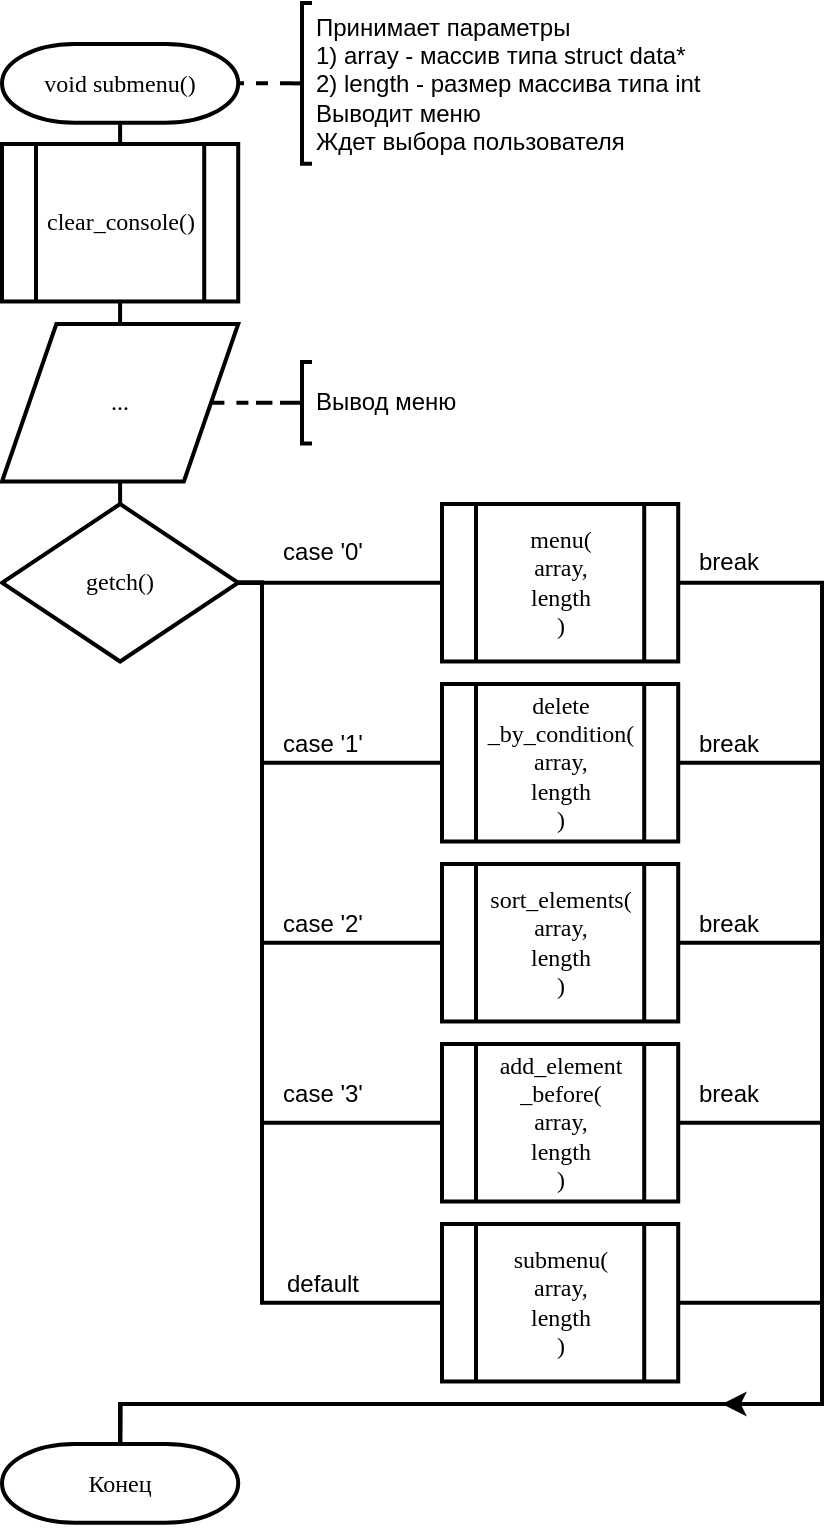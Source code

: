 <mxfile version="13.0.3" type="device"><diagram id="bDGej8qTfPtPQaA0OZpA" name="Страница 1"><mxGraphModel dx="588" dy="341" grid="1" gridSize="10" guides="1" tooltips="1" connect="1" arrows="1" fold="1" page="1" pageScale="1" pageWidth="827" pageHeight="1169" math="0" shadow="0"><root><mxCell id="0"/><mxCell id="1" parent="0"/><mxCell id="V6NfNp4rxbP0ACmZz0kT-3" style="edgeStyle=orthogonalEdgeStyle;rounded=0;orthogonalLoop=1;jettySize=auto;html=1;exitX=0.5;exitY=1;exitDx=0;exitDy=0;exitPerimeter=0;entryX=0.5;entryY=0;entryDx=0;entryDy=0;endArrow=none;endFill=0;strokeWidth=2;" edge="1" parent="1" source="V6NfNp4rxbP0ACmZz0kT-1" target="V6NfNp4rxbP0ACmZz0kT-2"><mxGeometry relative="1" as="geometry"/></mxCell><mxCell id="V6NfNp4rxbP0ACmZz0kT-1" value="void submenu()" style="strokeWidth=2;html=1;shape=mxgraph.flowchart.terminator;whiteSpace=wrap;rounded=0;fontFamily=Times New Roman;" vertex="1" parent="1"><mxGeometry x="40" y="60" width="118.11" height="39.37" as="geometry"/></mxCell><mxCell id="V6NfNp4rxbP0ACmZz0kT-5" style="edgeStyle=orthogonalEdgeStyle;rounded=0;orthogonalLoop=1;jettySize=auto;html=1;exitX=0.5;exitY=1;exitDx=0;exitDy=0;entryX=0.5;entryY=0;entryDx=0;entryDy=0;endArrow=none;endFill=0;strokeWidth=2;" edge="1" parent="1" source="V6NfNp4rxbP0ACmZz0kT-2" target="V6NfNp4rxbP0ACmZz0kT-4"><mxGeometry relative="1" as="geometry"/></mxCell><mxCell id="V6NfNp4rxbP0ACmZz0kT-2" value="clear_console()" style="verticalLabelPosition=middle;verticalAlign=middle;html=1;shape=process;whiteSpace=wrap;rounded=0;size=0.14;arcSize=6;strokeWidth=2;fontFamily=Times New Roman;labelPosition=center;align=center;" vertex="1" parent="1"><mxGeometry x="40" y="110" width="118.11" height="78.74" as="geometry"/></mxCell><mxCell id="V6NfNp4rxbP0ACmZz0kT-4" value="..." style="shape=parallelogram;html=1;strokeWidth=2;perimeter=parallelogramPerimeter;whiteSpace=wrap;rounded=0;arcSize=12;size=0.23;fontFamily=Times New Roman;" vertex="1" parent="1"><mxGeometry x="40" y="200" width="118.11" height="78.74" as="geometry"/></mxCell><mxCell id="V6NfNp4rxbP0ACmZz0kT-15" style="edgeStyle=orthogonalEdgeStyle;rounded=0;orthogonalLoop=1;jettySize=auto;html=1;exitX=1;exitY=0.5;exitDx=0;exitDy=0;exitPerimeter=0;entryX=0;entryY=0.5;entryDx=0;entryDy=0;endArrow=none;endFill=0;strokeWidth=2;" edge="1" parent="1" source="V6NfNp4rxbP0ACmZz0kT-6" target="V6NfNp4rxbP0ACmZz0kT-7"><mxGeometry relative="1" as="geometry"/></mxCell><mxCell id="V6NfNp4rxbP0ACmZz0kT-16" style="edgeStyle=orthogonalEdgeStyle;rounded=0;orthogonalLoop=1;jettySize=auto;html=1;exitX=1;exitY=0.5;exitDx=0;exitDy=0;exitPerimeter=0;entryX=0;entryY=0.5;entryDx=0;entryDy=0;endArrow=none;endFill=0;strokeWidth=2;" edge="1" parent="1" source="V6NfNp4rxbP0ACmZz0kT-6" target="V6NfNp4rxbP0ACmZz0kT-8"><mxGeometry relative="1" as="geometry"><Array as="points"><mxPoint x="170" y="329"/><mxPoint x="170" y="419"/></Array></mxGeometry></mxCell><mxCell id="V6NfNp4rxbP0ACmZz0kT-20" style="edgeStyle=orthogonalEdgeStyle;rounded=0;orthogonalLoop=1;jettySize=auto;html=1;exitX=1;exitY=0.5;exitDx=0;exitDy=0;exitPerimeter=0;entryX=0;entryY=0.5;entryDx=0;entryDy=0;endArrow=none;endFill=0;strokeWidth=2;" edge="1" parent="1" source="V6NfNp4rxbP0ACmZz0kT-6" target="V6NfNp4rxbP0ACmZz0kT-9"><mxGeometry relative="1" as="geometry"><Array as="points"><mxPoint x="170" y="329"/><mxPoint x="170" y="509"/></Array></mxGeometry></mxCell><mxCell id="V6NfNp4rxbP0ACmZz0kT-21" style="edgeStyle=orthogonalEdgeStyle;rounded=0;orthogonalLoop=1;jettySize=auto;html=1;exitX=1;exitY=0.5;exitDx=0;exitDy=0;exitPerimeter=0;entryX=0;entryY=0.5;entryDx=0;entryDy=0;endArrow=none;endFill=0;strokeWidth=2;" edge="1" parent="1" source="V6NfNp4rxbP0ACmZz0kT-6" target="V6NfNp4rxbP0ACmZz0kT-10"><mxGeometry relative="1" as="geometry"><Array as="points"><mxPoint x="170" y="329"/><mxPoint x="170" y="599"/></Array></mxGeometry></mxCell><mxCell id="V6NfNp4rxbP0ACmZz0kT-22" style="edgeStyle=orthogonalEdgeStyle;rounded=0;orthogonalLoop=1;jettySize=auto;html=1;exitX=1;exitY=0.5;exitDx=0;exitDy=0;exitPerimeter=0;entryX=0;entryY=0.5;entryDx=0;entryDy=0;endArrow=none;endFill=0;strokeWidth=2;" edge="1" parent="1" source="V6NfNp4rxbP0ACmZz0kT-6" target="V6NfNp4rxbP0ACmZz0kT-12"><mxGeometry relative="1" as="geometry"><Array as="points"><mxPoint x="170" y="329"/><mxPoint x="170" y="689"/></Array></mxGeometry></mxCell><mxCell id="V6NfNp4rxbP0ACmZz0kT-37" style="edgeStyle=orthogonalEdgeStyle;rounded=0;orthogonalLoop=1;jettySize=auto;html=1;exitX=0.5;exitY=0;exitDx=0;exitDy=0;exitPerimeter=0;entryX=0.5;entryY=1;entryDx=0;entryDy=0;endArrow=none;endFill=0;strokeWidth=2;" edge="1" parent="1" source="V6NfNp4rxbP0ACmZz0kT-6" target="V6NfNp4rxbP0ACmZz0kT-4"><mxGeometry relative="1" as="geometry"/></mxCell><mxCell id="V6NfNp4rxbP0ACmZz0kT-6" value="getch()" style="strokeWidth=2;html=1;shape=mxgraph.flowchart.decision;whiteSpace=wrap;rounded=0;fontFamily=Times New Roman;" vertex="1" parent="1"><mxGeometry x="40" y="290" width="118.11" height="78.74" as="geometry"/></mxCell><mxCell id="V6NfNp4rxbP0ACmZz0kT-27" style="edgeStyle=orthogonalEdgeStyle;rounded=0;orthogonalLoop=1;jettySize=auto;html=1;exitX=1;exitY=0.5;exitDx=0;exitDy=0;entryX=0.5;entryY=0;entryDx=0;entryDy=0;entryPerimeter=0;endArrow=none;endFill=0;strokeWidth=2;" edge="1" parent="1" source="V6NfNp4rxbP0ACmZz0kT-7" target="V6NfNp4rxbP0ACmZz0kT-13"><mxGeometry relative="1" as="geometry"><Array as="points"><mxPoint x="450" y="329"/><mxPoint x="450" y="740"/><mxPoint x="99" y="740"/></Array></mxGeometry></mxCell><mxCell id="V6NfNp4rxbP0ACmZz0kT-7" value="menu(&lt;br&gt;array,&lt;br&gt;length&lt;br&gt;)" style="verticalLabelPosition=middle;verticalAlign=middle;html=1;shape=process;whiteSpace=wrap;rounded=0;size=0.14;arcSize=6;strokeWidth=2;fontFamily=Times New Roman;labelPosition=center;align=center;" vertex="1" parent="1"><mxGeometry x="260" y="290" width="118.11" height="78.74" as="geometry"/></mxCell><mxCell id="V6NfNp4rxbP0ACmZz0kT-29" style="edgeStyle=orthogonalEdgeStyle;rounded=0;orthogonalLoop=1;jettySize=auto;html=1;exitX=1;exitY=0.5;exitDx=0;exitDy=0;entryX=0.5;entryY=0;entryDx=0;entryDy=0;entryPerimeter=0;endArrow=none;endFill=0;strokeWidth=2;" edge="1" parent="1" source="V6NfNp4rxbP0ACmZz0kT-8" target="V6NfNp4rxbP0ACmZz0kT-13"><mxGeometry relative="1" as="geometry"><Array as="points"><mxPoint x="450" y="419"/><mxPoint x="450" y="740"/><mxPoint x="99" y="740"/></Array></mxGeometry></mxCell><mxCell id="V6NfNp4rxbP0ACmZz0kT-8" value="delete&lt;br&gt;_by_condition(&lt;br&gt;array,&lt;br&gt;length&lt;br&gt;)" style="verticalLabelPosition=middle;verticalAlign=middle;html=1;shape=process;whiteSpace=wrap;rounded=0;size=0.14;arcSize=6;strokeWidth=2;fontFamily=Times New Roman;labelPosition=center;align=center;" vertex="1" parent="1"><mxGeometry x="260" y="380" width="118.11" height="78.74" as="geometry"/></mxCell><mxCell id="V6NfNp4rxbP0ACmZz0kT-30" style="edgeStyle=orthogonalEdgeStyle;rounded=0;orthogonalLoop=1;jettySize=auto;html=1;exitX=1;exitY=0.5;exitDx=0;exitDy=0;entryX=0.5;entryY=0;entryDx=0;entryDy=0;entryPerimeter=0;endArrow=none;endFill=0;strokeWidth=2;" edge="1" parent="1" source="V6NfNp4rxbP0ACmZz0kT-9" target="V6NfNp4rxbP0ACmZz0kT-13"><mxGeometry relative="1" as="geometry"><Array as="points"><mxPoint x="450" y="509"/><mxPoint x="450" y="740"/><mxPoint x="99" y="740"/></Array></mxGeometry></mxCell><mxCell id="V6NfNp4rxbP0ACmZz0kT-9" value="&lt;div&gt;sort_elements(&lt;/div&gt;&lt;div&gt;array,&lt;/div&gt;&lt;div&gt;length&lt;/div&gt;&lt;div&gt;)&lt;/div&gt;" style="verticalLabelPosition=middle;verticalAlign=middle;html=1;shape=process;whiteSpace=wrap;rounded=0;size=0.14;arcSize=6;strokeWidth=2;fontFamily=Times New Roman;labelPosition=center;align=center;" vertex="1" parent="1"><mxGeometry x="260" y="470" width="118.11" height="78.74" as="geometry"/></mxCell><mxCell id="V6NfNp4rxbP0ACmZz0kT-31" style="edgeStyle=orthogonalEdgeStyle;rounded=0;orthogonalLoop=1;jettySize=auto;html=1;exitX=1;exitY=0.5;exitDx=0;exitDy=0;entryX=0.5;entryY=0;entryDx=0;entryDy=0;entryPerimeter=0;endArrow=none;endFill=0;strokeWidth=2;" edge="1" parent="1" source="V6NfNp4rxbP0ACmZz0kT-10" target="V6NfNp4rxbP0ACmZz0kT-13"><mxGeometry relative="1" as="geometry"><Array as="points"><mxPoint x="450" y="599"/><mxPoint x="450" y="740"/><mxPoint x="99" y="740"/></Array></mxGeometry></mxCell><mxCell id="V6NfNp4rxbP0ACmZz0kT-10" value="add_element&lt;br&gt;_before(&lt;br&gt;array,&lt;br&gt;length&lt;br&gt;)" style="verticalLabelPosition=middle;verticalAlign=middle;html=1;shape=process;whiteSpace=wrap;rounded=0;size=0.14;arcSize=6;strokeWidth=2;fontFamily=Times New Roman;labelPosition=center;align=center;" vertex="1" parent="1"><mxGeometry x="260" y="560" width="118.11" height="78.74" as="geometry"/></mxCell><mxCell id="V6NfNp4rxbP0ACmZz0kT-14" style="edgeStyle=orthogonalEdgeStyle;rounded=0;orthogonalLoop=1;jettySize=auto;html=1;exitX=1;exitY=0.5;exitDx=0;exitDy=0;entryX=0.5;entryY=0;entryDx=0;entryDy=0;entryPerimeter=0;endArrow=none;endFill=0;strokeWidth=2;" edge="1" parent="1" source="V6NfNp4rxbP0ACmZz0kT-12" target="V6NfNp4rxbP0ACmZz0kT-13"><mxGeometry relative="1" as="geometry"><Array as="points"><mxPoint x="450" y="689"/><mxPoint x="450" y="740"/><mxPoint x="99" y="740"/></Array></mxGeometry></mxCell><mxCell id="V6NfNp4rxbP0ACmZz0kT-12" value="submenu(&lt;br&gt;array,&lt;br&gt;length&lt;br&gt;)" style="verticalLabelPosition=middle;verticalAlign=middle;html=1;shape=process;whiteSpace=wrap;rounded=0;size=0.14;arcSize=6;strokeWidth=2;fontFamily=Times New Roman;labelPosition=center;align=center;" vertex="1" parent="1"><mxGeometry x="260" y="650" width="118.11" height="78.74" as="geometry"/></mxCell><mxCell id="V6NfNp4rxbP0ACmZz0kT-13" value="Конец" style="strokeWidth=2;html=1;shape=mxgraph.flowchart.terminator;whiteSpace=wrap;rounded=0;fontFamily=Times New Roman;" vertex="1" parent="1"><mxGeometry x="40" y="760" width="118.11" height="39.37" as="geometry"/></mxCell><mxCell id="V6NfNp4rxbP0ACmZz0kT-17" value="case '0'" style="text;html=1;align=center;verticalAlign=middle;resizable=0;points=[];autosize=1;" vertex="1" parent="1"><mxGeometry x="170" y="304" width="60" height="20" as="geometry"/></mxCell><mxCell id="V6NfNp4rxbP0ACmZz0kT-19" value="case '1'" style="text;html=1;align=center;verticalAlign=middle;resizable=0;points=[];autosize=1;" vertex="1" parent="1"><mxGeometry x="170" y="400" width="60" height="20" as="geometry"/></mxCell><mxCell id="V6NfNp4rxbP0ACmZz0kT-23" value="case '2'" style="text;html=1;align=center;verticalAlign=middle;resizable=0;points=[];autosize=1;" vertex="1" parent="1"><mxGeometry x="170" y="490" width="60" height="20" as="geometry"/></mxCell><mxCell id="V6NfNp4rxbP0ACmZz0kT-24" value="case '3'" style="text;html=1;align=center;verticalAlign=middle;resizable=0;points=[];autosize=1;" vertex="1" parent="1"><mxGeometry x="170" y="575" width="60" height="20" as="geometry"/></mxCell><mxCell id="V6NfNp4rxbP0ACmZz0kT-25" value="default" style="text;html=1;align=center;verticalAlign=middle;resizable=0;points=[];autosize=1;" vertex="1" parent="1"><mxGeometry x="175" y="670" width="50" height="20" as="geometry"/></mxCell><mxCell id="V6NfNp4rxbP0ACmZz0kT-26" value="break" style="text;html=1;align=center;verticalAlign=middle;resizable=0;points=[];autosize=1;" vertex="1" parent="1"><mxGeometry x="378.11" y="309" width="50" height="20" as="geometry"/></mxCell><mxCell id="V6NfNp4rxbP0ACmZz0kT-32" value="break" style="text;html=1;align=center;verticalAlign=middle;resizable=0;points=[];autosize=1;" vertex="1" parent="1"><mxGeometry x="378.11" y="400" width="50" height="20" as="geometry"/></mxCell><mxCell id="V6NfNp4rxbP0ACmZz0kT-33" value="break" style="text;html=1;align=center;verticalAlign=middle;resizable=0;points=[];autosize=1;" vertex="1" parent="1"><mxGeometry x="378.11" y="490" width="50" height="20" as="geometry"/></mxCell><mxCell id="V6NfNp4rxbP0ACmZz0kT-34" value="break" style="text;html=1;align=center;verticalAlign=middle;resizable=0;points=[];autosize=1;" vertex="1" parent="1"><mxGeometry x="378.11" y="575" width="50" height="20" as="geometry"/></mxCell><mxCell id="V6NfNp4rxbP0ACmZz0kT-38" value="" style="endArrow=classic;html=1;strokeWidth=2;" edge="1" parent="1"><mxGeometry width="50" height="50" relative="1" as="geometry"><mxPoint x="440" y="740" as="sourcePoint"/><mxPoint x="400" y="740" as="targetPoint"/></mxGeometry></mxCell><mxCell id="V6NfNp4rxbP0ACmZz0kT-40" style="edgeStyle=orthogonalEdgeStyle;rounded=0;orthogonalLoop=1;jettySize=auto;html=1;exitX=0;exitY=0.5;exitDx=0;exitDy=0;exitPerimeter=0;entryX=1;entryY=0.5;entryDx=0;entryDy=0;endArrow=none;endFill=0;strokeWidth=2;dashed=1;" edge="1" parent="1" source="V6NfNp4rxbP0ACmZz0kT-39" target="V6NfNp4rxbP0ACmZz0kT-4"><mxGeometry relative="1" as="geometry"/></mxCell><mxCell id="V6NfNp4rxbP0ACmZz0kT-39" value="Вывод меню" style="strokeWidth=2;html=1;shape=mxgraph.flowchart.annotation_2;align=left;labelPosition=right;pointerEvents=1;" vertex="1" parent="1"><mxGeometry x="185" y="219.06" width="10" height="40.63" as="geometry"/></mxCell><mxCell id="V6NfNp4rxbP0ACmZz0kT-43" style="edgeStyle=orthogonalEdgeStyle;rounded=0;orthogonalLoop=1;jettySize=auto;html=1;exitX=0;exitY=0.5;exitDx=0;exitDy=0;exitPerimeter=0;entryX=1;entryY=0.5;entryDx=0;entryDy=0;entryPerimeter=0;endArrow=none;endFill=0;strokeWidth=2;dashed=1;" edge="1" parent="1" source="V6NfNp4rxbP0ACmZz0kT-42" target="V6NfNp4rxbP0ACmZz0kT-1"><mxGeometry relative="1" as="geometry"/></mxCell><mxCell id="V6NfNp4rxbP0ACmZz0kT-42" value="Принимает параметры&lt;br&gt;1) array - массив типа struct data*&lt;br&gt;2) length - размер массива типа int&lt;br&gt;Выводит меню&lt;br&gt;Ждет выбора пользователя" style="strokeWidth=2;html=1;shape=mxgraph.flowchart.annotation_2;align=left;labelPosition=right;pointerEvents=1;" vertex="1" parent="1"><mxGeometry x="185" y="39.52" width="10" height="80.32" as="geometry"/></mxCell></root></mxGraphModel></diagram></mxfile>
